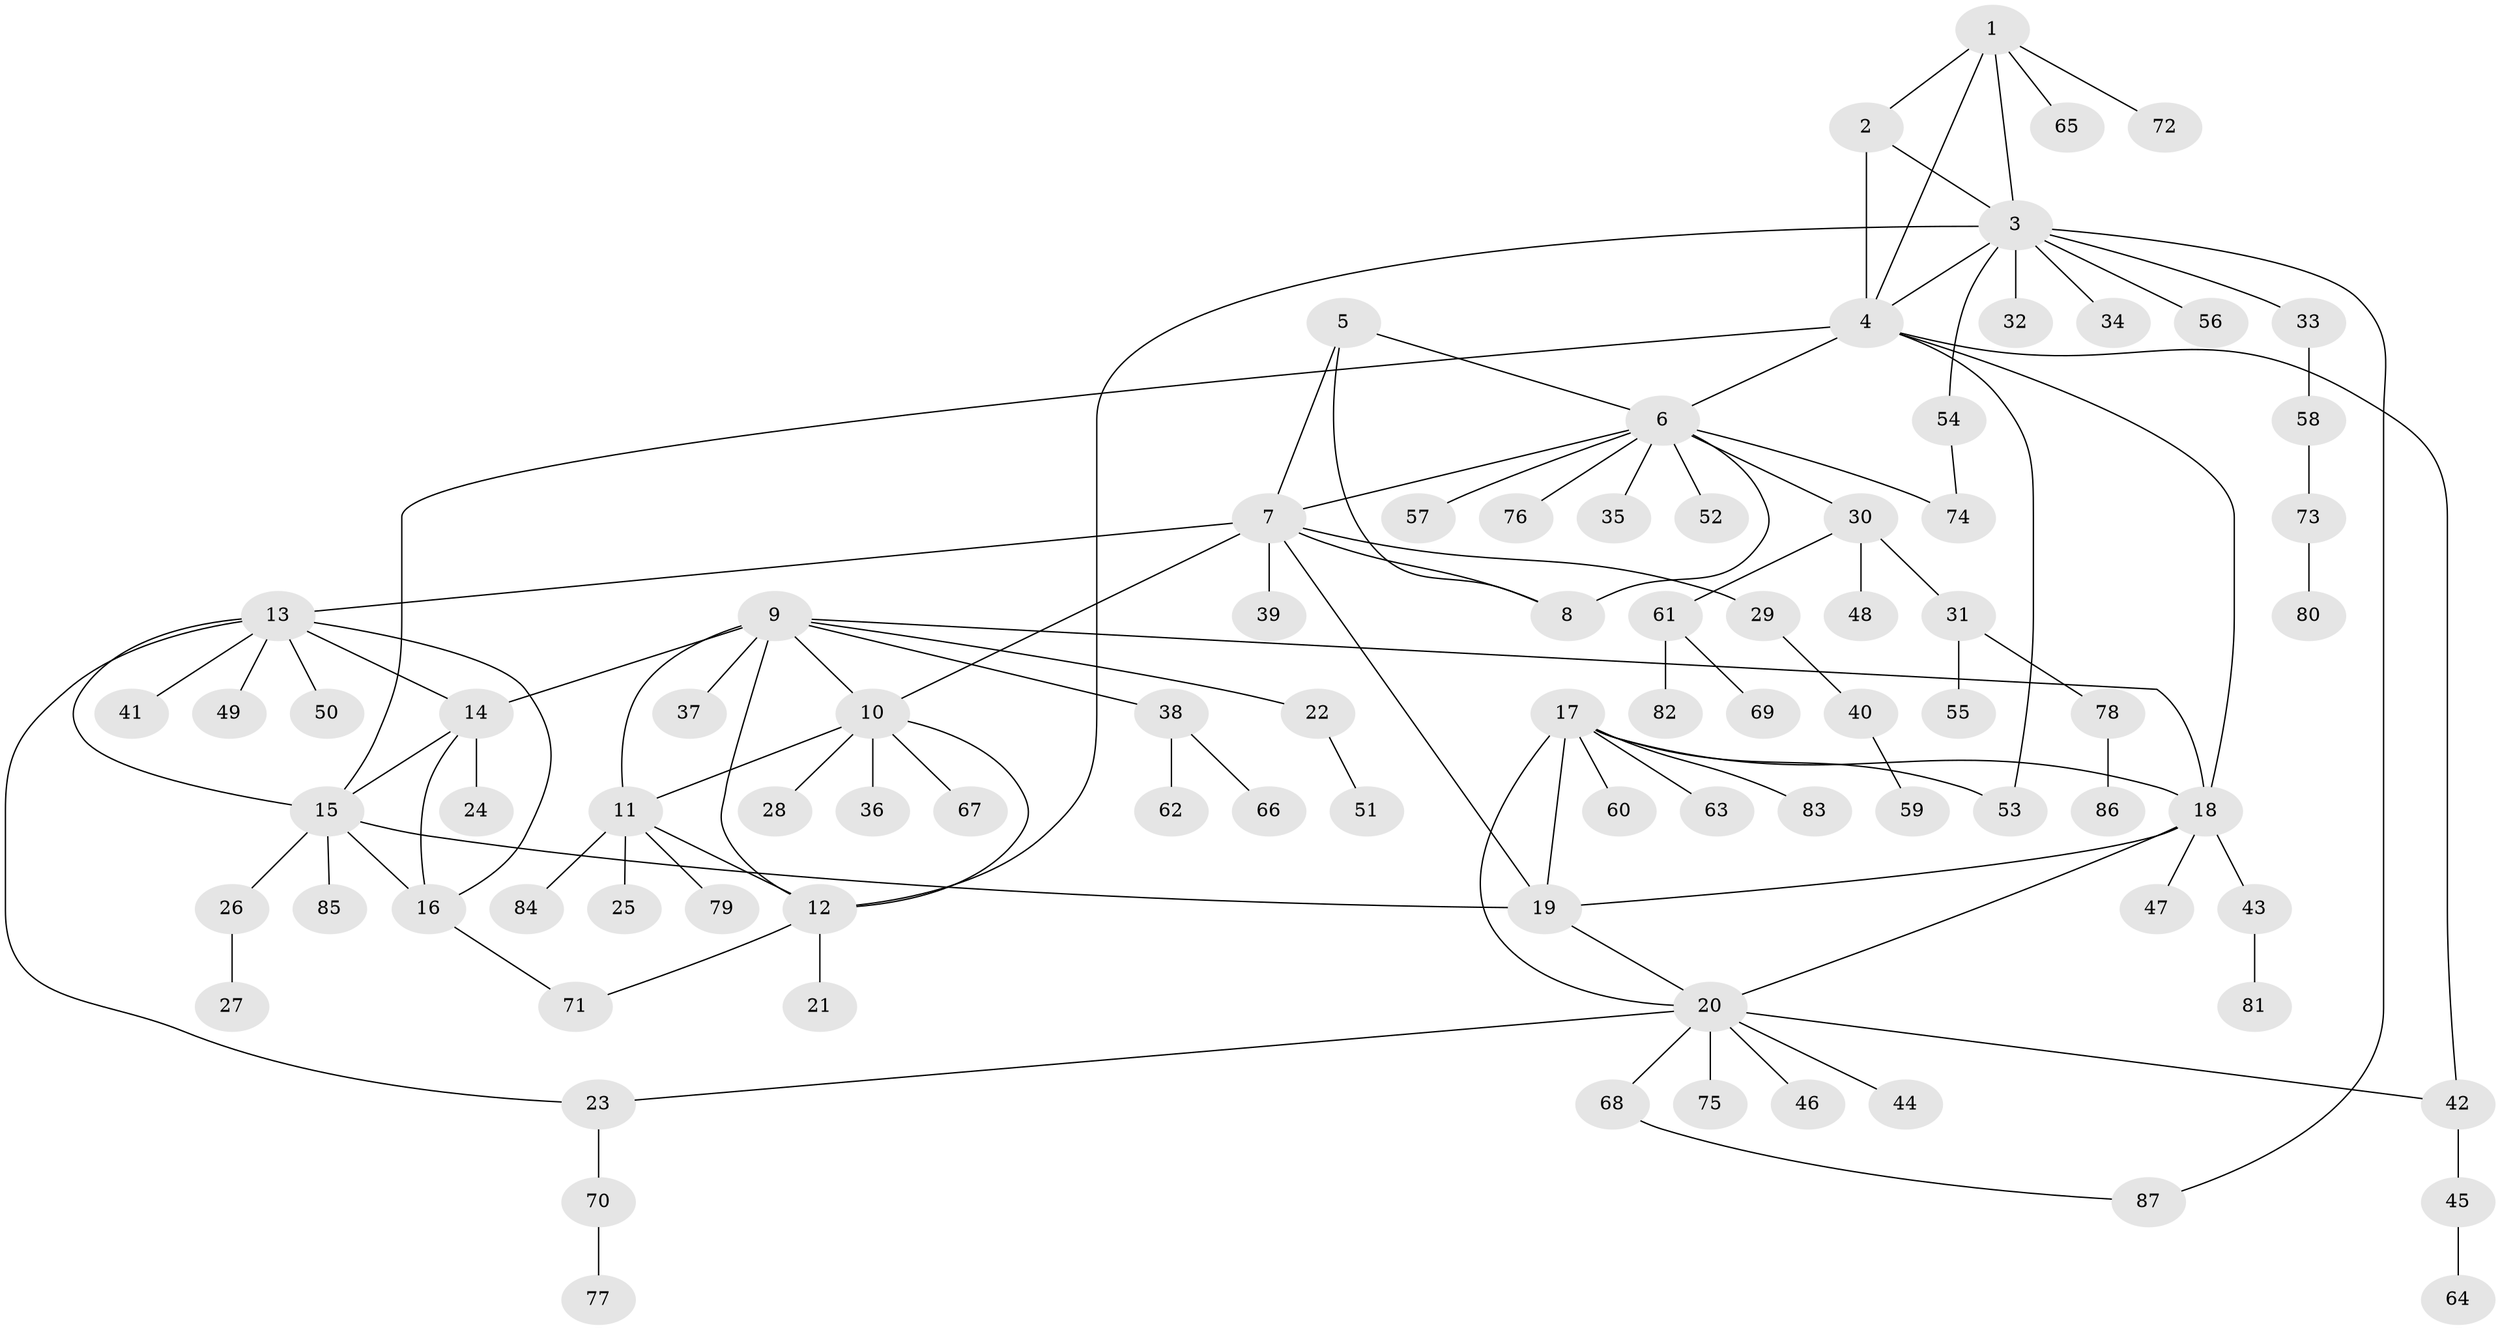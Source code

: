 // Generated by graph-tools (version 1.1) at 2025/15/03/09/25 04:15:58]
// undirected, 87 vertices, 113 edges
graph export_dot {
graph [start="1"]
  node [color=gray90,style=filled];
  1;
  2;
  3;
  4;
  5;
  6;
  7;
  8;
  9;
  10;
  11;
  12;
  13;
  14;
  15;
  16;
  17;
  18;
  19;
  20;
  21;
  22;
  23;
  24;
  25;
  26;
  27;
  28;
  29;
  30;
  31;
  32;
  33;
  34;
  35;
  36;
  37;
  38;
  39;
  40;
  41;
  42;
  43;
  44;
  45;
  46;
  47;
  48;
  49;
  50;
  51;
  52;
  53;
  54;
  55;
  56;
  57;
  58;
  59;
  60;
  61;
  62;
  63;
  64;
  65;
  66;
  67;
  68;
  69;
  70;
  71;
  72;
  73;
  74;
  75;
  76;
  77;
  78;
  79;
  80;
  81;
  82;
  83;
  84;
  85;
  86;
  87;
  1 -- 2;
  1 -- 3;
  1 -- 4;
  1 -- 65;
  1 -- 72;
  2 -- 3;
  2 -- 4;
  3 -- 4;
  3 -- 12;
  3 -- 32;
  3 -- 33;
  3 -- 34;
  3 -- 54;
  3 -- 56;
  3 -- 87;
  4 -- 6;
  4 -- 15;
  4 -- 18;
  4 -- 42;
  4 -- 53;
  5 -- 6;
  5 -- 7;
  5 -- 8;
  6 -- 7;
  6 -- 8;
  6 -- 30;
  6 -- 35;
  6 -- 52;
  6 -- 57;
  6 -- 74;
  6 -- 76;
  7 -- 8;
  7 -- 10;
  7 -- 13;
  7 -- 19;
  7 -- 29;
  7 -- 39;
  9 -- 10;
  9 -- 11;
  9 -- 12;
  9 -- 14;
  9 -- 18;
  9 -- 22;
  9 -- 37;
  9 -- 38;
  10 -- 11;
  10 -- 12;
  10 -- 28;
  10 -- 36;
  10 -- 67;
  11 -- 12;
  11 -- 25;
  11 -- 79;
  11 -- 84;
  12 -- 21;
  12 -- 71;
  13 -- 14;
  13 -- 15;
  13 -- 16;
  13 -- 23;
  13 -- 41;
  13 -- 49;
  13 -- 50;
  14 -- 15;
  14 -- 16;
  14 -- 24;
  15 -- 16;
  15 -- 19;
  15 -- 26;
  15 -- 85;
  16 -- 71;
  17 -- 18;
  17 -- 19;
  17 -- 20;
  17 -- 53;
  17 -- 60;
  17 -- 63;
  17 -- 83;
  18 -- 19;
  18 -- 20;
  18 -- 43;
  18 -- 47;
  19 -- 20;
  20 -- 23;
  20 -- 42;
  20 -- 44;
  20 -- 46;
  20 -- 68;
  20 -- 75;
  22 -- 51;
  23 -- 70;
  26 -- 27;
  29 -- 40;
  30 -- 31;
  30 -- 48;
  30 -- 61;
  31 -- 55;
  31 -- 78;
  33 -- 58;
  38 -- 62;
  38 -- 66;
  40 -- 59;
  42 -- 45;
  43 -- 81;
  45 -- 64;
  54 -- 74;
  58 -- 73;
  61 -- 69;
  61 -- 82;
  68 -- 87;
  70 -- 77;
  73 -- 80;
  78 -- 86;
}
